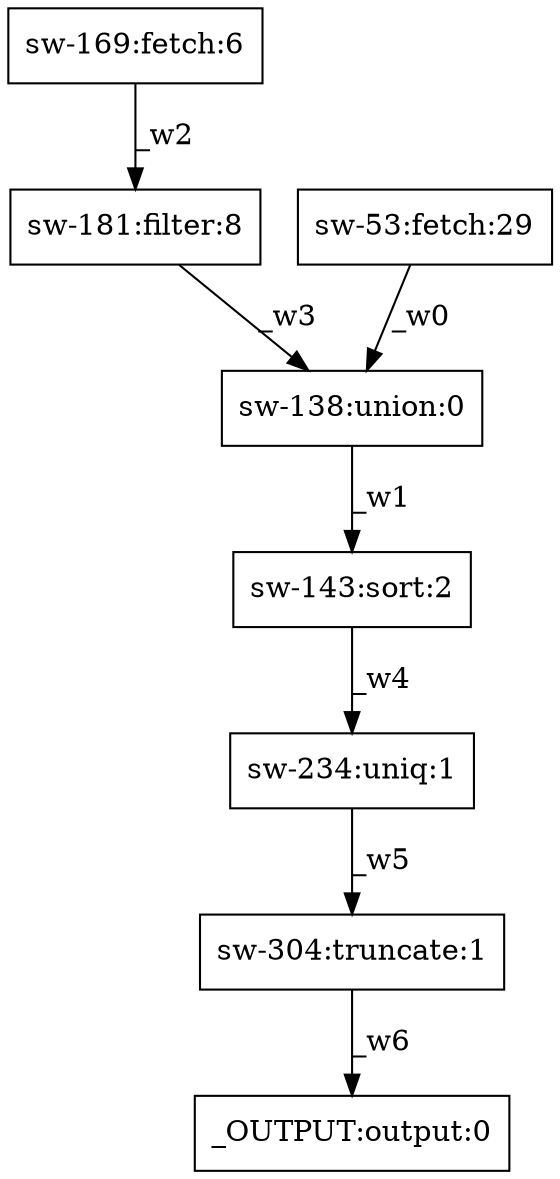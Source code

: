 digraph test1 { node [shape=box] "sw-143" [label="sw-143:sort:2"];"_OUTPUT" [label="_OUTPUT:output:0"];"sw-304" [label="sw-304:truncate:1"];"sw-181" [label="sw-181:filter:8"];"sw-169" [label="sw-169:fetch:6"];"sw-53" [label="sw-53:fetch:29"];"sw-234" [label="sw-234:uniq:1"];"sw-138" [label="sw-138:union:0"];"sw-53" -> "sw-138" [label="_w0"];"sw-138" -> "sw-143" [label="_w1"];"sw-169" -> "sw-181" [label="_w2"];"sw-181" -> "sw-138" [label="_w3"];"sw-143" -> "sw-234" [label="_w4"];"sw-234" -> "sw-304" [label="_w5"];"sw-304" -> "_OUTPUT" [label="_w6"];}